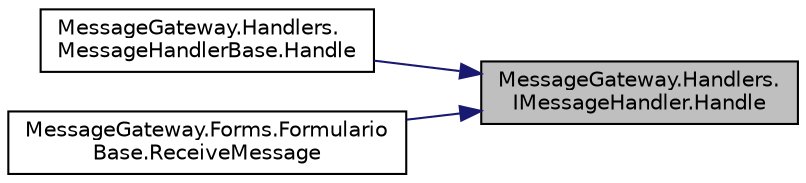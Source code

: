 digraph "MessageGateway.Handlers.IMessageHandler.Handle"
{
 // INTERACTIVE_SVG=YES
 // LATEX_PDF_SIZE
  edge [fontname="Helvetica",fontsize="10",labelfontname="Helvetica",labelfontsize="10"];
  node [fontname="Helvetica",fontsize="10",shape=record];
  rankdir="RL";
  Node1 [label="MessageGateway.Handlers.\lIMessageHandler.Handle",height=0.2,width=0.4,color="black", fillcolor="grey75", style="filled", fontcolor="black",tooltip="Intentar manejar el mensaje y sacar una respuesta o pasar al siguiente."];
  Node1 -> Node2 [dir="back",color="midnightblue",fontsize="10",style="solid",fontname="Helvetica"];
  Node2 [label="MessageGateway.Handlers.\lMessageHandlerBase.Handle",height=0.2,width=0.4,color="black", fillcolor="white", style="filled",URL="$classMessageGateway_1_1Handlers_1_1MessageHandlerBase.html#a9d75c505b9e0b8ac05cd0bbf85b9f329",tooltip="Intenta manejar el mensaje, si no puede lo manda al siguiente, si no existe un siguiente retorna null..."];
  Node1 -> Node3 [dir="back",color="midnightblue",fontsize="10",style="solid",fontname="Helvetica"];
  Node3 [label="MessageGateway.Forms.Formulario\lBase.ReceiveMessage",height=0.2,width=0.4,color="black", fillcolor="white", style="filled",URL="$classMessageGateway_1_1Forms_1_1FormularioBase.html#a4ba82c6d59a039ea4e19bb22b0858178",tooltip="Metodo que pasa el mensaje recibido por todos los handlers contenidos en el formulario y devuelve la ..."];
}

